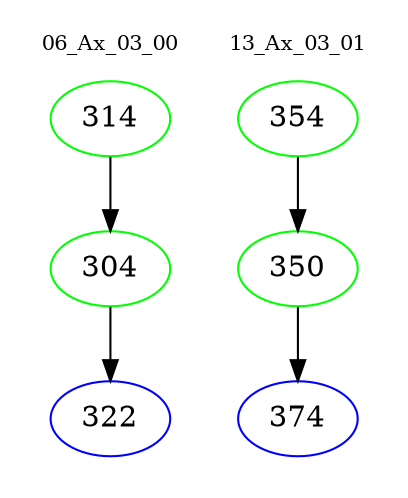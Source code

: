 digraph{
subgraph cluster_0 {
color = white
label = "06_Ax_03_00";
fontsize=10;
T0_314 [label="314", color="green"]
T0_314 -> T0_304 [color="black"]
T0_304 [label="304", color="green"]
T0_304 -> T0_322 [color="black"]
T0_322 [label="322", color="blue"]
}
subgraph cluster_1 {
color = white
label = "13_Ax_03_01";
fontsize=10;
T1_354 [label="354", color="green"]
T1_354 -> T1_350 [color="black"]
T1_350 [label="350", color="green"]
T1_350 -> T1_374 [color="black"]
T1_374 [label="374", color="blue"]
}
}
